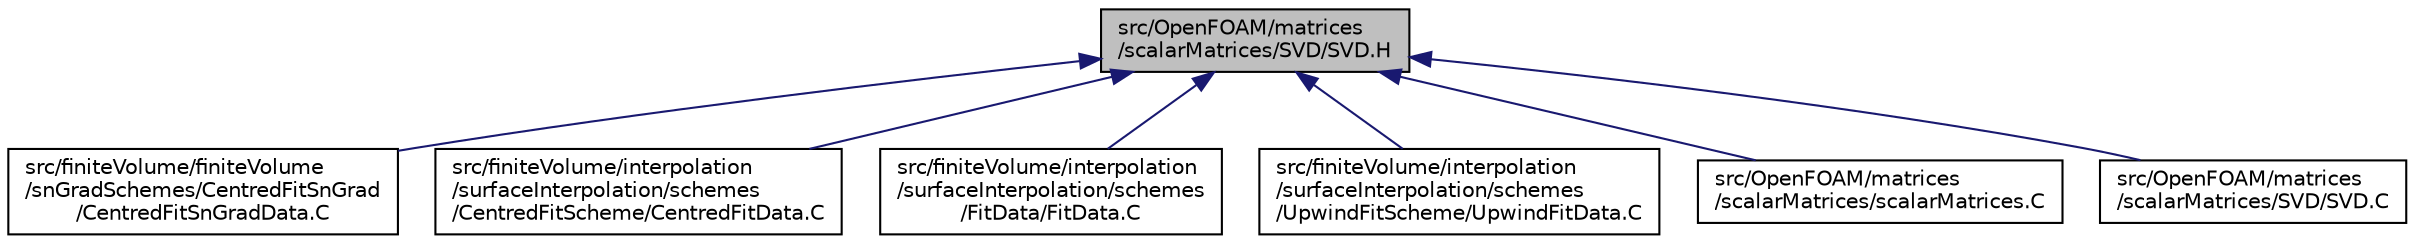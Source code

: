 digraph "src/OpenFOAM/matrices/scalarMatrices/SVD/SVD.H"
{
  bgcolor="transparent";
  edge [fontname="Helvetica",fontsize="10",labelfontname="Helvetica",labelfontsize="10"];
  node [fontname="Helvetica",fontsize="10",shape=record];
  Node1 [label="src/OpenFOAM/matrices\l/scalarMatrices/SVD/SVD.H",height=0.2,width=0.4,color="black", fillcolor="grey75", style="filled", fontcolor="black"];
  Node1 -> Node2 [dir="back",color="midnightblue",fontsize="10",style="solid",fontname="Helvetica"];
  Node2 [label="src/finiteVolume/finiteVolume\l/snGradSchemes/CentredFitSnGrad\l/CentredFitSnGradData.C",height=0.2,width=0.4,color="black",URL="$a05774.html"];
  Node1 -> Node3 [dir="back",color="midnightblue",fontsize="10",style="solid",fontname="Helvetica"];
  Node3 [label="src/finiteVolume/interpolation\l/surfaceInterpolation/schemes\l/CentredFitScheme/CentredFitData.C",height=0.2,width=0.4,color="black",URL="$a06085.html"];
  Node1 -> Node4 [dir="back",color="midnightblue",fontsize="10",style="solid",fontname="Helvetica"];
  Node4 [label="src/finiteVolume/interpolation\l/surfaceInterpolation/schemes\l/FitData/FitData.C",height=0.2,width=0.4,color="black",URL="$a06098.html"];
  Node1 -> Node5 [dir="back",color="midnightblue",fontsize="10",style="solid",fontname="Helvetica"];
  Node5 [label="src/finiteVolume/interpolation\l/surfaceInterpolation/schemes\l/UpwindFitScheme/UpwindFitData.C",height=0.2,width=0.4,color="black",URL="$a06153.html"];
  Node1 -> Node6 [dir="back",color="midnightblue",fontsize="10",style="solid",fontname="Helvetica"];
  Node6 [label="src/OpenFOAM/matrices\l/scalarMatrices/scalarMatrices.C",height=0.2,width=0.4,color="black",URL="$a08441.html"];
  Node1 -> Node7 [dir="back",color="midnightblue",fontsize="10",style="solid",fontname="Helvetica"];
  Node7 [label="src/OpenFOAM/matrices\l/scalarMatrices/SVD/SVD.C",height=0.2,width=0.4,color="black",URL="$a08444.html"];
}
